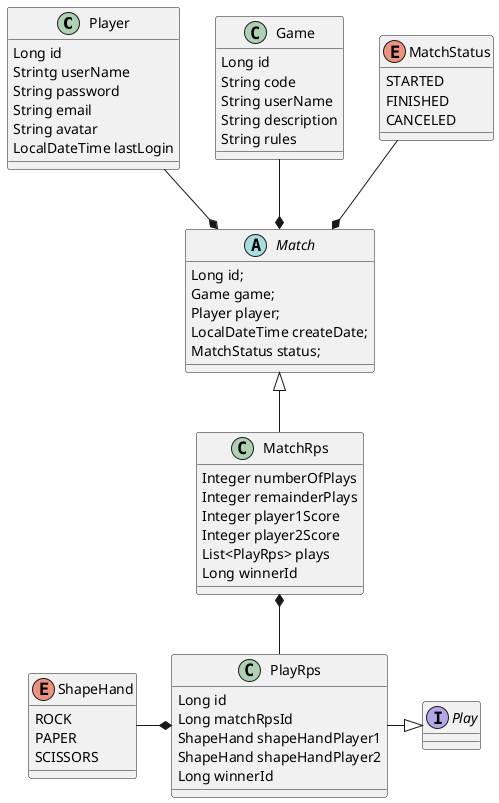 @startuml
class Player{
    Long id
    Strintg userName
    String password
    String email
    String avatar
    LocalDateTime lastLogin
}

class Game{
    Long id
    String code
    String userName
    String description
    String rules
}
'tengo que declararla abstracta a match
abstract class  Match{
Long id;
Game game;
Player player;
LocalDateTime createDate;
MatchStatus status;
}

class MatchRps{
Integer numberOfPlays
Integer remainderPlays
Integer player1Score
Integer player2Score
List<PlayRps> plays
 Long winnerId
}

interface Play{

}

class PlayRps{
 Long id
 Long matchRpsId
 ShapeHand shapeHandPlayer1
 ShapeHand shapeHandPlayer2
 Long winnerId
}

enum ShapeHand{
 ROCK
 PAPER
 SCISSORS
}

enum MatchStatus{
    STARTED
    FINISHED
    CANCELED
}

'no me muestra que lleva la clase play


MatchStatus --*Match
Game --*Match
Player--* Match
Match <|--MatchRps
MatchRps*--PlayRps
PlayRps *-l-ShapeHand
PlayRps -r-|> Play



@enduml